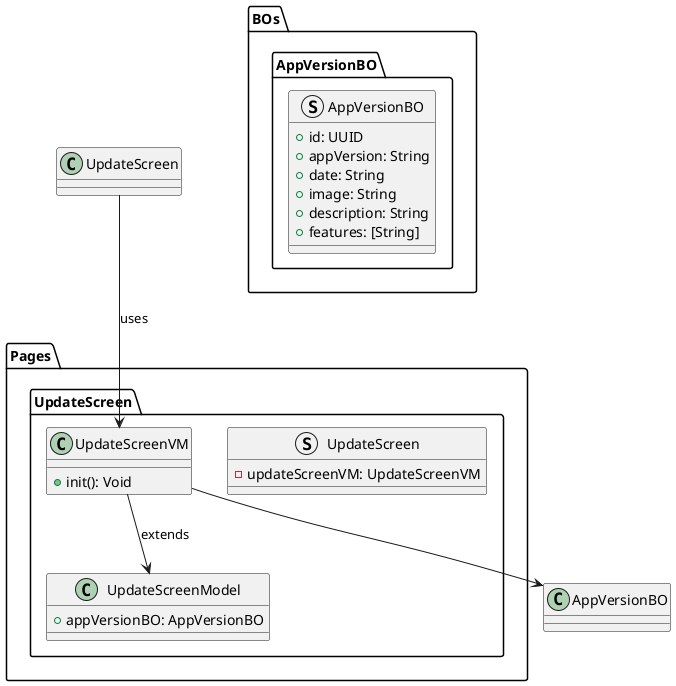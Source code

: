 @startuml UpdateScreen - Class Diagram

package Pages {
    package UpdateScreen{
        struct UpdateScreen {
            - updateScreenVM: UpdateScreenVM
        }

        class UpdateScreenVM {
            + init(): Void
        }

        class UpdateScreenModel {
            + appVersionBO: AppVersionBO
        }
    }
}

package BOs {
    package AppVersionBO {
        struct AppVersionBO{
            + id: UUID
            + appVersion: String
            + date: String
            + image: String
            + description: String
            + features: [String]
        }
    }
}
UpdateScreen --> UpdateScreenVM : uses
UpdateScreenVM --> UpdateScreenModel: extends
UpdateScreenVM --> AppVersionBO

@enduml
